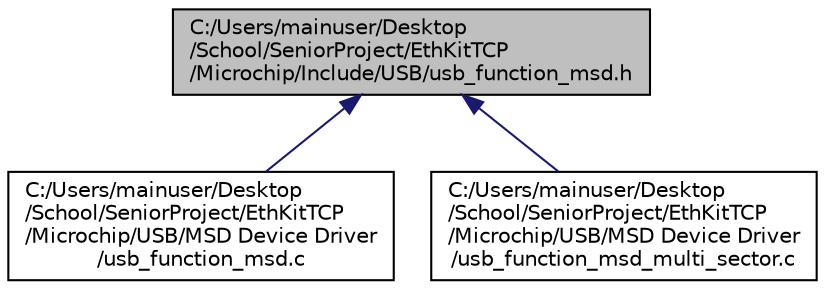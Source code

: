 digraph "C:/Users/mainuser/Desktop/School/SeniorProject/EthKitTCP/Microchip/Include/USB/usb_function_msd.h"
{
  edge [fontname="Helvetica",fontsize="10",labelfontname="Helvetica",labelfontsize="10"];
  node [fontname="Helvetica",fontsize="10",shape=record];
  Node1 [label="C:/Users/mainuser/Desktop\l/School/SeniorProject/EthKitTCP\l/Microchip/Include/USB/usb_function_msd.h",height=0.2,width=0.4,color="black", fillcolor="grey75", style="filled", fontcolor="black"];
  Node1 -> Node2 [dir="back",color="midnightblue",fontsize="10",style="solid",fontname="Helvetica"];
  Node2 [label="C:/Users/mainuser/Desktop\l/School/SeniorProject/EthKitTCP\l/Microchip/USB/MSD Device Driver\l/usb_function_msd.c",height=0.2,width=0.4,color="black", fillcolor="white", style="filled",URL="$usb__function__msd_8c.html"];
  Node1 -> Node3 [dir="back",color="midnightblue",fontsize="10",style="solid",fontname="Helvetica"];
  Node3 [label="C:/Users/mainuser/Desktop\l/School/SeniorProject/EthKitTCP\l/Microchip/USB/MSD Device Driver\l/usb_function_msd_multi_sector.c",height=0.2,width=0.4,color="black", fillcolor="white", style="filled",URL="$usb__function__msd__multi__sector_8c.html"];
}

